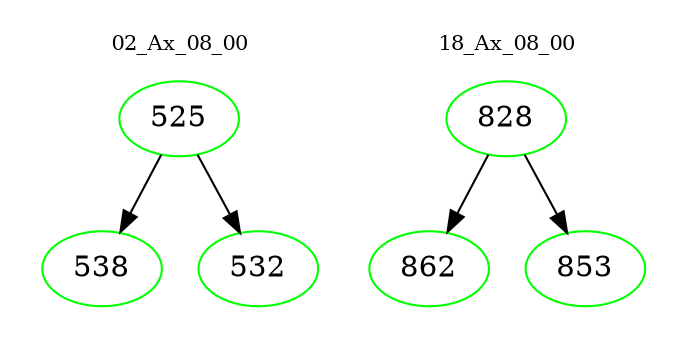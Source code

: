 digraph{
subgraph cluster_0 {
color = white
label = "02_Ax_08_00";
fontsize=10;
T0_525 [label="525", color="green"]
T0_525 -> T0_538 [color="black"]
T0_538 [label="538", color="green"]
T0_525 -> T0_532 [color="black"]
T0_532 [label="532", color="green"]
}
subgraph cluster_1 {
color = white
label = "18_Ax_08_00";
fontsize=10;
T1_828 [label="828", color="green"]
T1_828 -> T1_862 [color="black"]
T1_862 [label="862", color="green"]
T1_828 -> T1_853 [color="black"]
T1_853 [label="853", color="green"]
}
}
